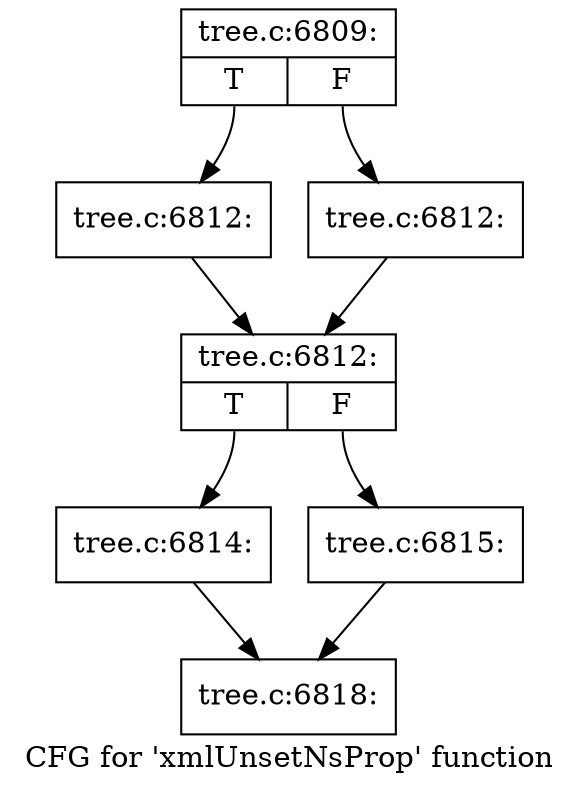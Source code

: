 digraph "CFG for 'xmlUnsetNsProp' function" {
	label="CFG for 'xmlUnsetNsProp' function";

	Node0x55ad0bd9c290 [shape=record,label="{tree.c:6809:|{<s0>T|<s1>F}}"];
	Node0x55ad0bd9c290:s0 -> Node0x55ad0bd9e5c0;
	Node0x55ad0bd9c290:s1 -> Node0x55ad0bd9e610;
	Node0x55ad0bd9e5c0 [shape=record,label="{tree.c:6812:}"];
	Node0x55ad0bd9e5c0 -> Node0x55ad0bd9e660;
	Node0x55ad0bd9e610 [shape=record,label="{tree.c:6812:}"];
	Node0x55ad0bd9e610 -> Node0x55ad0bd9e660;
	Node0x55ad0bd9e660 [shape=record,label="{tree.c:6812:|{<s0>T|<s1>F}}"];
	Node0x55ad0bd9e660:s0 -> Node0x55ad0bd9ed90;
	Node0x55ad0bd9e660:s1 -> Node0x55ad0bd9ede0;
	Node0x55ad0bd9ed90 [shape=record,label="{tree.c:6814:}"];
	Node0x55ad0bd9ed90 -> Node0x55ad0bd98fa0;
	Node0x55ad0bd9ede0 [shape=record,label="{tree.c:6815:}"];
	Node0x55ad0bd9ede0 -> Node0x55ad0bd98fa0;
	Node0x55ad0bd98fa0 [shape=record,label="{tree.c:6818:}"];
}

